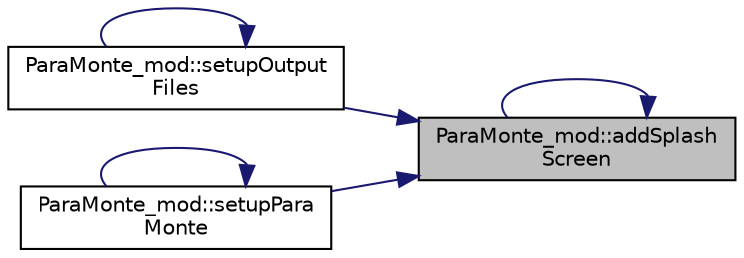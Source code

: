 digraph "ParaMonte_mod::addSplashScreen"
{
 // LATEX_PDF_SIZE
  edge [fontname="Helvetica",fontsize="10",labelfontname="Helvetica",labelfontsize="10"];
  node [fontname="Helvetica",fontsize="10",shape=record];
  rankdir="RL";
  Node1 [label="ParaMonte_mod::addSplash\lScreen",height=0.2,width=0.4,color="black", fillcolor="grey75", style="filled", fontcolor="black",tooltip="This procedure is a method of the class ParaMonte_mod::ParaMonte_type. Add a splash screen to the out..."];
  Node1 -> Node1 [dir="back",color="midnightblue",fontsize="10",style="solid"];
  Node1 -> Node2 [dir="back",color="midnightblue",fontsize="10",style="solid"];
  Node2 [label="ParaMonte_mod::setupOutput\lFiles",height=0.2,width=0.4,color="black", fillcolor="white", style="filled",URL="$namespaceParaMonte__mod.html#a1afbe18f65381fac7dc78338d65614c7",tooltip="This procedure is a method of the class ParaMonte_mod::ParaMonte_type. Set up the output files of the..."];
  Node2 -> Node2 [dir="back",color="midnightblue",fontsize="10",style="solid"];
  Node1 -> Node3 [dir="back",color="midnightblue",fontsize="10",style="solid"];
  Node3 [label="ParaMonte_mod::setupPara\lMonte",height=0.2,width=0.4,color="black", fillcolor="white", style="filled",URL="$namespaceParaMonte__mod.html#ae143fce31b008ee7f41cc53c281bc332",tooltip="This procedure is a method of the class ParaMonte_mod::ParaMonte_type. Set up the ParaMonte sampler w..."];
  Node3 -> Node3 [dir="back",color="midnightblue",fontsize="10",style="solid"];
}
